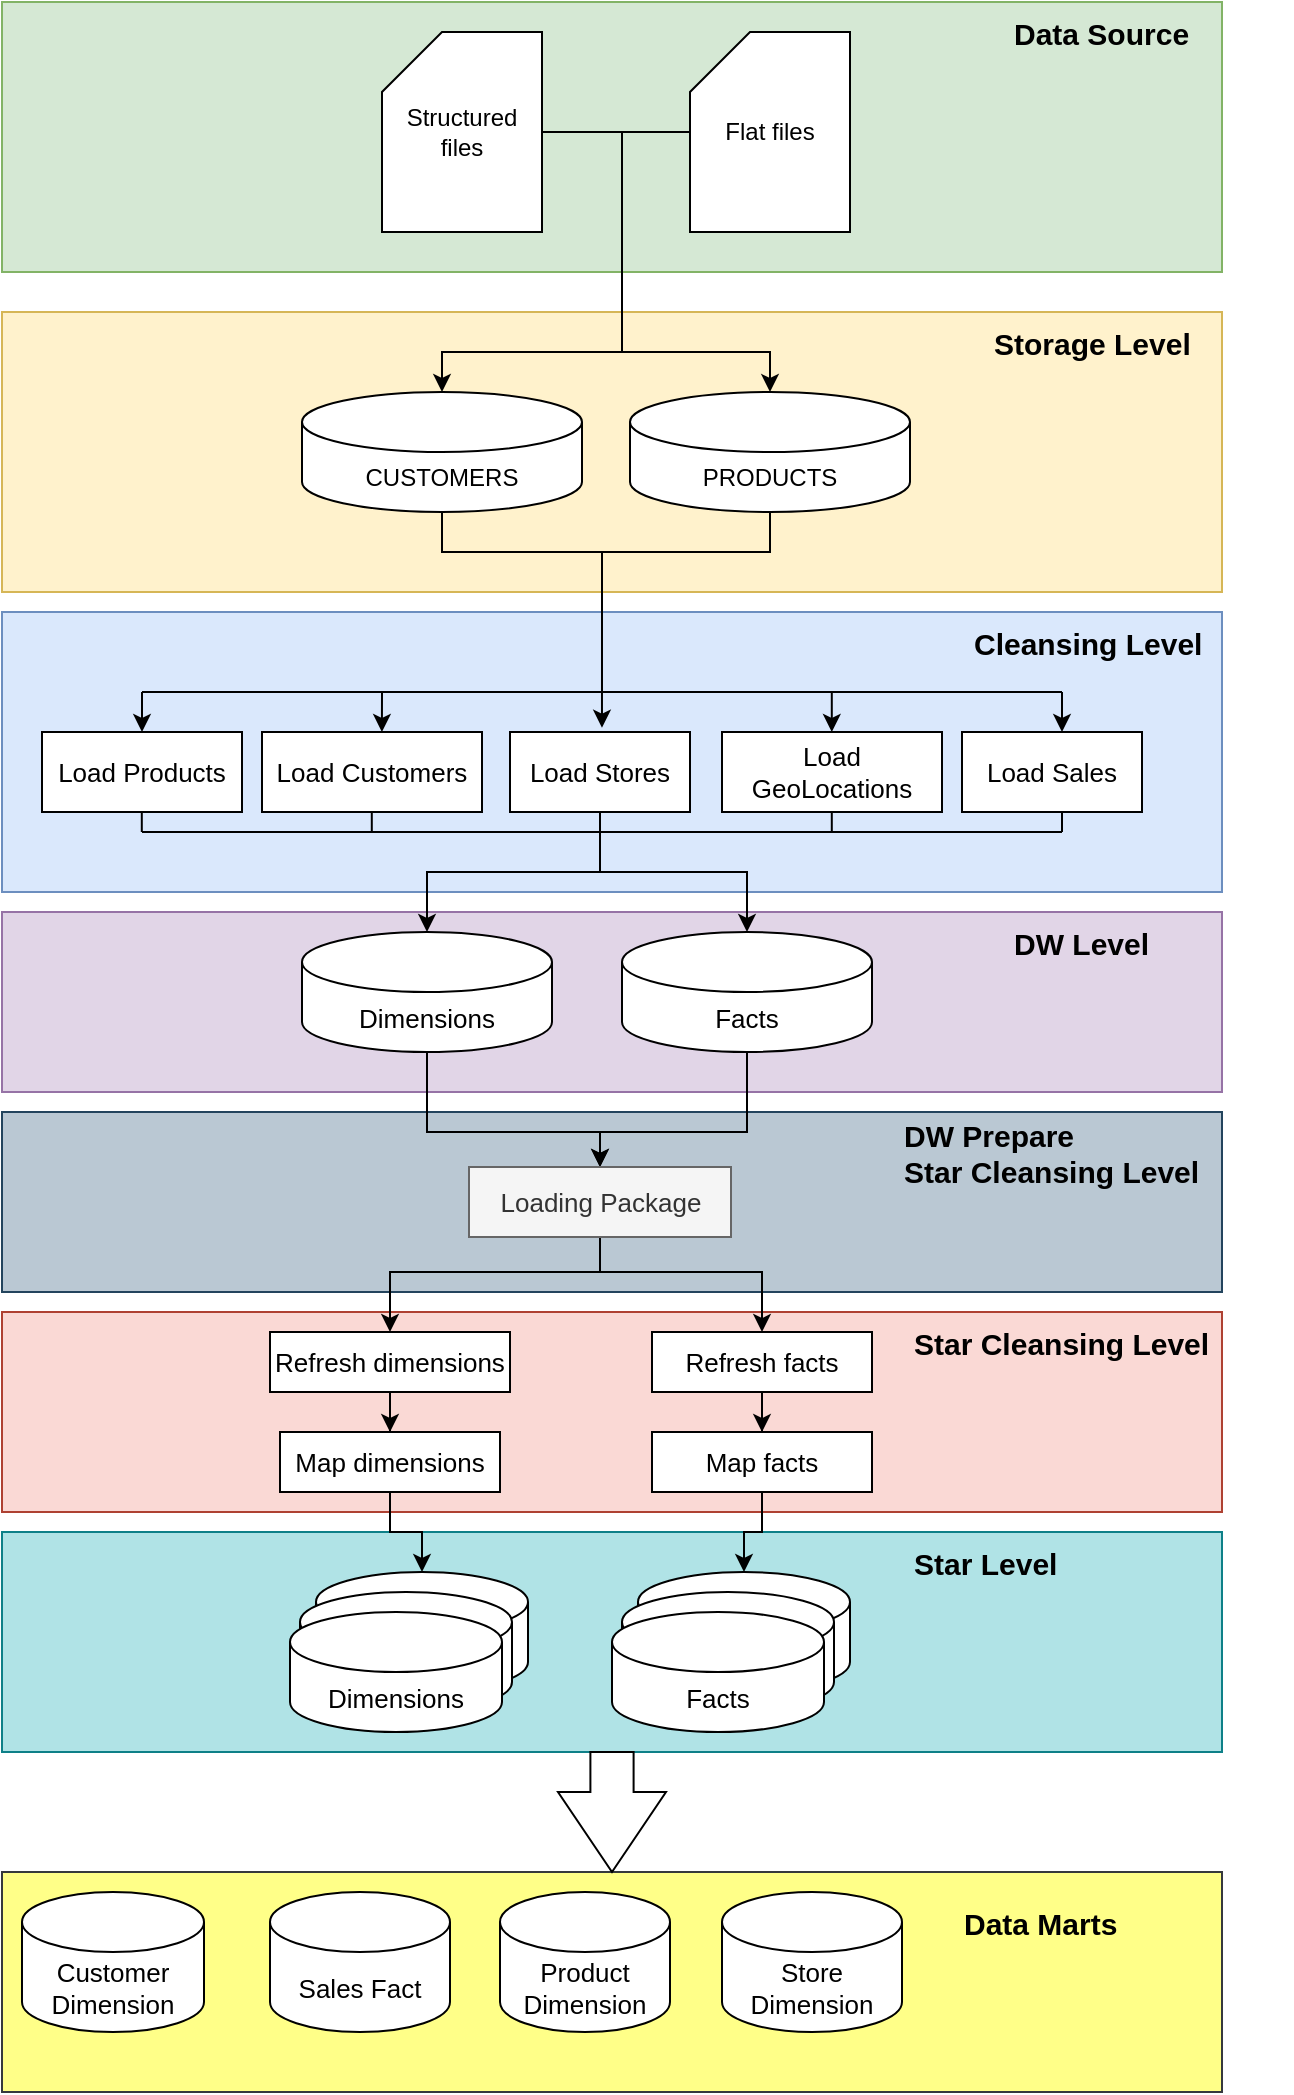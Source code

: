 <mxfile version="20.2.0"><diagram id="8BMMKzh-Wp1TIt_XTwIY" name="Page-1"><mxGraphModel dx="2583" dy="1385" grid="1" gridSize="10" guides="1" tooltips="1" connect="1" arrows="1" fold="1" page="1" pageScale="1" pageWidth="827" pageHeight="1169" math="0" shadow="0"><root><mxCell id="0"/><mxCell id="1" parent="0"/><mxCell id="pcHBBmKzP4YCsoJH6CzK-79" value="" style="rounded=0;whiteSpace=wrap;html=1;fillColor=#ffff88;strokeColor=#36393d;" vertex="1" parent="1"><mxGeometry x="70" y="950" width="610" height="110" as="geometry"/></mxCell><mxCell id="pcHBBmKzP4YCsoJH6CzK-71" value="" style="rounded=0;whiteSpace=wrap;html=1;fillColor=#b0e3e6;strokeColor=#0e8088;" vertex="1" parent="1"><mxGeometry x="70" y="780" width="610" height="110" as="geometry"/></mxCell><mxCell id="pcHBBmKzP4YCsoJH6CzK-65" value="Dimensions" style="shape=cylinder3;whiteSpace=wrap;html=1;boundedLbl=1;backgroundOutline=1;size=15;fontSize=13;" vertex="1" parent="1"><mxGeometry x="227" y="800" width="106" height="60" as="geometry"/></mxCell><mxCell id="pcHBBmKzP4YCsoJH6CzK-64" value="Dimensions" style="shape=cylinder3;whiteSpace=wrap;html=1;boundedLbl=1;backgroundOutline=1;size=15;fontSize=13;" vertex="1" parent="1"><mxGeometry x="219" y="810" width="106" height="60" as="geometry"/></mxCell><mxCell id="pcHBBmKzP4YCsoJH6CzK-62" value="" style="rounded=0;whiteSpace=wrap;html=1;fillColor=#fad9d5;strokeColor=#ae4132;" vertex="1" parent="1"><mxGeometry x="70" y="670" width="610" height="100" as="geometry"/></mxCell><mxCell id="pcHBBmKzP4YCsoJH6CzK-46" value="" style="rounded=0;whiteSpace=wrap;html=1;fillColor=#bac8d3;strokeColor=#23445d;" vertex="1" parent="1"><mxGeometry x="70" y="570" width="610" height="90" as="geometry"/></mxCell><mxCell id="pcHBBmKzP4YCsoJH6CzK-44" value="" style="rounded=0;whiteSpace=wrap;html=1;fillColor=#e1d5e7;strokeColor=#9673a6;" vertex="1" parent="1"><mxGeometry x="70" y="470" width="610" height="90" as="geometry"/></mxCell><mxCell id="pcHBBmKzP4YCsoJH6CzK-33" value="" style="rounded=0;whiteSpace=wrap;html=1;fillColor=#dae8fc;strokeColor=#6c8ebf;" vertex="1" parent="1"><mxGeometry x="70" y="320" width="610" height="140" as="geometry"/></mxCell><mxCell id="pcHBBmKzP4YCsoJH6CzK-8" value="" style="rounded=0;whiteSpace=wrap;html=1;fillColor=#fff2cc;strokeColor=#d6b656;" vertex="1" parent="1"><mxGeometry x="70" y="170" width="610" height="140" as="geometry"/></mxCell><mxCell id="pcHBBmKzP4YCsoJH6CzK-3" value="" style="rounded=0;whiteSpace=wrap;html=1;fillColor=#d5e8d4;strokeColor=#82b366;" vertex="1" parent="1"><mxGeometry x="70" y="15" width="610" height="135" as="geometry"/></mxCell><mxCell id="pcHBBmKzP4YCsoJH6CzK-16" style="edgeStyle=orthogonalEdgeStyle;rounded=0;orthogonalLoop=1;jettySize=auto;html=1;fontSize=13;" edge="1" parent="1" source="pcHBBmKzP4YCsoJH6CzK-1" target="pcHBBmKzP4YCsoJH6CzK-4"><mxGeometry relative="1" as="geometry"><Array as="points"><mxPoint x="380" y="80"/><mxPoint x="380" y="190"/><mxPoint x="290" y="190"/></Array></mxGeometry></mxCell><mxCell id="pcHBBmKzP4YCsoJH6CzK-1" value="Structured files" style="shape=card;whiteSpace=wrap;html=1;" vertex="1" parent="1"><mxGeometry x="260" y="30" width="80" height="100" as="geometry"/></mxCell><mxCell id="pcHBBmKzP4YCsoJH6CzK-17" style="edgeStyle=orthogonalEdgeStyle;rounded=0;orthogonalLoop=1;jettySize=auto;html=1;fontSize=13;" edge="1" parent="1" source="pcHBBmKzP4YCsoJH6CzK-2" target="pcHBBmKzP4YCsoJH6CzK-5"><mxGeometry relative="1" as="geometry"><Array as="points"><mxPoint x="380" y="80"/><mxPoint x="380" y="190"/><mxPoint x="454" y="190"/></Array></mxGeometry></mxCell><mxCell id="pcHBBmKzP4YCsoJH6CzK-2" value="Flat files" style="shape=card;whiteSpace=wrap;html=1;" vertex="1" parent="1"><mxGeometry x="414" y="30" width="80" height="100" as="geometry"/></mxCell><mxCell id="pcHBBmKzP4YCsoJH6CzK-24" style="edgeStyle=orthogonalEdgeStyle;rounded=0;orthogonalLoop=1;jettySize=auto;html=1;fontSize=13;entryX=0.545;entryY=0;entryDx=0;entryDy=0;entryPerimeter=0;" edge="1" parent="1" source="pcHBBmKzP4YCsoJH6CzK-4" target="pcHBBmKzP4YCsoJH6CzK-19"><mxGeometry relative="1" as="geometry"><mxPoint x="370" y="360" as="targetPoint"/><Array as="points"><mxPoint x="290" y="290"/><mxPoint x="370" y="290"/><mxPoint x="370" y="360"/><mxPoint x="260" y="360"/></Array></mxGeometry></mxCell><mxCell id="pcHBBmKzP4YCsoJH6CzK-4" value="CUSTOMERS" style="shape=cylinder3;whiteSpace=wrap;html=1;boundedLbl=1;backgroundOutline=1;size=15;" vertex="1" parent="1"><mxGeometry x="220" y="210" width="140" height="60" as="geometry"/></mxCell><mxCell id="pcHBBmKzP4YCsoJH6CzK-25" style="edgeStyle=orthogonalEdgeStyle;rounded=0;orthogonalLoop=1;jettySize=auto;html=1;fontSize=13;entryX=0.511;entryY=-0.054;entryDx=0;entryDy=0;entryPerimeter=0;" edge="1" parent="1" source="pcHBBmKzP4YCsoJH6CzK-5" target="pcHBBmKzP4YCsoJH6CzK-20"><mxGeometry relative="1" as="geometry"><mxPoint x="370" y="360" as="targetPoint"/><Array as="points"><mxPoint x="454" y="290"/><mxPoint x="370" y="290"/></Array></mxGeometry></mxCell><mxCell id="pcHBBmKzP4YCsoJH6CzK-5" value="PRODUCTS" style="shape=cylinder3;whiteSpace=wrap;html=1;boundedLbl=1;backgroundOutline=1;size=15;" vertex="1" parent="1"><mxGeometry x="384" y="210" width="140" height="60" as="geometry"/></mxCell><mxCell id="pcHBBmKzP4YCsoJH6CzK-11" value="Storage Level" style="text;strokeColor=none;fillColor=none;align=left;verticalAlign=middle;spacingLeft=4;spacingRight=4;overflow=hidden;points=[[0,0.5],[1,0.5]];portConstraint=eastwest;rotatable=0;fontSize=15;fontStyle=1" vertex="1" parent="1"><mxGeometry x="560" y="170" width="140" height="30" as="geometry"/></mxCell><mxCell id="pcHBBmKzP4YCsoJH6CzK-12" value="Data Source" style="text;strokeColor=none;fillColor=none;align=left;verticalAlign=middle;spacingLeft=4;spacingRight=4;overflow=hidden;points=[[0,0.5],[1,0.5]];portConstraint=eastwest;rotatable=0;fontSize=15;fontStyle=1" vertex="1" parent="1"><mxGeometry x="570" y="15" width="140" height="30" as="geometry"/></mxCell><mxCell id="pcHBBmKzP4YCsoJH6CzK-18" value="Load Products" style="rounded=0;whiteSpace=wrap;html=1;fontSize=13;" vertex="1" parent="1"><mxGeometry x="90" y="380" width="100" height="40" as="geometry"/></mxCell><mxCell id="pcHBBmKzP4YCsoJH6CzK-19" value="Load Customers" style="rounded=0;whiteSpace=wrap;html=1;fontSize=13;" vertex="1" parent="1"><mxGeometry x="200" y="380" width="110" height="40" as="geometry"/></mxCell><mxCell id="pcHBBmKzP4YCsoJH6CzK-36" style="edgeStyle=orthogonalEdgeStyle;rounded=0;orthogonalLoop=1;jettySize=auto;html=1;fontSize=13;" edge="1" parent="1" source="pcHBBmKzP4YCsoJH6CzK-20" target="pcHBBmKzP4YCsoJH6CzK-35"><mxGeometry relative="1" as="geometry"/></mxCell><mxCell id="pcHBBmKzP4YCsoJH6CzK-43" style="edgeStyle=orthogonalEdgeStyle;rounded=0;orthogonalLoop=1;jettySize=auto;html=1;fontSize=13;" edge="1" parent="1" source="pcHBBmKzP4YCsoJH6CzK-20" target="pcHBBmKzP4YCsoJH6CzK-42"><mxGeometry relative="1" as="geometry"/></mxCell><mxCell id="pcHBBmKzP4YCsoJH6CzK-20" value="Load Stores" style="rounded=0;whiteSpace=wrap;html=1;fontSize=13;" vertex="1" parent="1"><mxGeometry x="324" y="380" width="90" height="40" as="geometry"/></mxCell><mxCell id="pcHBBmKzP4YCsoJH6CzK-21" value="Load GeoLocations" style="rounded=0;whiteSpace=wrap;html=1;fontSize=13;" vertex="1" parent="1"><mxGeometry x="430" y="380" width="110" height="40" as="geometry"/></mxCell><mxCell id="pcHBBmKzP4YCsoJH6CzK-22" value="Load Sales" style="rounded=0;whiteSpace=wrap;html=1;fontSize=13;" vertex="1" parent="1"><mxGeometry x="550" y="380" width="90" height="40" as="geometry"/></mxCell><mxCell id="pcHBBmKzP4YCsoJH6CzK-27" value="" style="endArrow=classic;html=1;rounded=0;fontSize=13;entryX=0.5;entryY=0;entryDx=0;entryDy=0;" edge="1" parent="1" target="pcHBBmKzP4YCsoJH6CzK-18"><mxGeometry width="50" height="50" relative="1" as="geometry"><mxPoint x="140" y="360" as="sourcePoint"/><mxPoint x="150" y="330" as="targetPoint"/></mxGeometry></mxCell><mxCell id="pcHBBmKzP4YCsoJH6CzK-29" value="" style="endArrow=classic;html=1;rounded=0;fontSize=13;entryX=0.5;entryY=0;entryDx=0;entryDy=0;" edge="1" parent="1"><mxGeometry width="50" height="50" relative="1" as="geometry"><mxPoint x="484.9" y="360" as="sourcePoint"/><mxPoint x="484.9" y="380" as="targetPoint"/></mxGeometry></mxCell><mxCell id="pcHBBmKzP4YCsoJH6CzK-30" value="" style="endArrow=classic;html=1;rounded=0;fontSize=13;entryX=0.5;entryY=0;entryDx=0;entryDy=0;" edge="1" parent="1"><mxGeometry width="50" height="50" relative="1" as="geometry"><mxPoint x="600.0" y="360" as="sourcePoint"/><mxPoint x="600.0" y="380" as="targetPoint"/></mxGeometry></mxCell><mxCell id="pcHBBmKzP4YCsoJH6CzK-31" value="" style="endArrow=none;html=1;rounded=0;fontSize=13;" edge="1" parent="1"><mxGeometry width="50" height="50" relative="1" as="geometry"><mxPoint x="140" y="360" as="sourcePoint"/><mxPoint x="260" y="360" as="targetPoint"/></mxGeometry></mxCell><mxCell id="pcHBBmKzP4YCsoJH6CzK-32" value="" style="endArrow=none;html=1;rounded=0;fontSize=13;" edge="1" parent="1"><mxGeometry width="50" height="50" relative="1" as="geometry"><mxPoint x="370" y="360" as="sourcePoint"/><mxPoint x="600" y="360" as="targetPoint"/></mxGeometry></mxCell><mxCell id="pcHBBmKzP4YCsoJH6CzK-34" value="Cleansing Level" style="text;strokeColor=none;fillColor=none;align=left;verticalAlign=middle;spacingLeft=4;spacingRight=4;overflow=hidden;points=[[0,0.5],[1,0.5]];portConstraint=eastwest;rotatable=0;fontSize=15;fontStyle=1" vertex="1" parent="1"><mxGeometry x="550" y="320" width="140" height="30" as="geometry"/></mxCell><mxCell id="pcHBBmKzP4YCsoJH6CzK-48" style="edgeStyle=orthogonalEdgeStyle;rounded=0;orthogonalLoop=1;jettySize=auto;html=1;fontSize=13;" edge="1" parent="1" source="pcHBBmKzP4YCsoJH6CzK-35" target="pcHBBmKzP4YCsoJH6CzK-47"><mxGeometry relative="1" as="geometry"><Array as="points"><mxPoint x="283" y="580"/><mxPoint x="369" y="580"/></Array></mxGeometry></mxCell><mxCell id="pcHBBmKzP4YCsoJH6CzK-35" value="Dimensions" style="shape=cylinder3;whiteSpace=wrap;html=1;boundedLbl=1;backgroundOutline=1;size=15;fontSize=13;" vertex="1" parent="1"><mxGeometry x="220" y="480" width="125" height="60" as="geometry"/></mxCell><mxCell id="pcHBBmKzP4YCsoJH6CzK-37" value="" style="endArrow=none;html=1;rounded=0;fontSize=13;" edge="1" parent="1"><mxGeometry width="50" height="50" relative="1" as="geometry"><mxPoint x="254.9" y="430" as="sourcePoint"/><mxPoint x="254.9" y="420" as="targetPoint"/></mxGeometry></mxCell><mxCell id="pcHBBmKzP4YCsoJH6CzK-38" value="" style="endArrow=none;html=1;rounded=0;fontSize=13;" edge="1" parent="1"><mxGeometry width="50" height="50" relative="1" as="geometry"><mxPoint x="484.9" y="430" as="sourcePoint"/><mxPoint x="484.9" y="420" as="targetPoint"/></mxGeometry></mxCell><mxCell id="pcHBBmKzP4YCsoJH6CzK-39" value="" style="endArrow=none;html=1;rounded=0;fontSize=13;" edge="1" parent="1"><mxGeometry width="50" height="50" relative="1" as="geometry"><mxPoint x="139.9" y="430" as="sourcePoint"/><mxPoint x="139.9" y="420" as="targetPoint"/></mxGeometry></mxCell><mxCell id="pcHBBmKzP4YCsoJH6CzK-40" value="" style="endArrow=none;html=1;rounded=0;fontSize=13;" edge="1" parent="1"><mxGeometry width="50" height="50" relative="1" as="geometry"><mxPoint x="600" y="430" as="sourcePoint"/><mxPoint x="600" y="420" as="targetPoint"/></mxGeometry></mxCell><mxCell id="pcHBBmKzP4YCsoJH6CzK-41" value="" style="endArrow=none;html=1;rounded=0;fontSize=13;" edge="1" parent="1"><mxGeometry width="50" height="50" relative="1" as="geometry"><mxPoint x="600" y="430" as="sourcePoint"/><mxPoint x="140" y="430" as="targetPoint"/><Array as="points"><mxPoint x="220" y="430"/></Array></mxGeometry></mxCell><mxCell id="pcHBBmKzP4YCsoJH6CzK-49" style="edgeStyle=orthogonalEdgeStyle;rounded=0;orthogonalLoop=1;jettySize=auto;html=1;fontSize=13;" edge="1" parent="1" source="pcHBBmKzP4YCsoJH6CzK-42" target="pcHBBmKzP4YCsoJH6CzK-47"><mxGeometry relative="1" as="geometry"><Array as="points"><mxPoint x="443" y="580"/><mxPoint x="369" y="580"/></Array></mxGeometry></mxCell><mxCell id="pcHBBmKzP4YCsoJH6CzK-42" value="Facts" style="shape=cylinder3;whiteSpace=wrap;html=1;boundedLbl=1;backgroundOutline=1;size=15;fontSize=13;" vertex="1" parent="1"><mxGeometry x="380" y="480" width="125" height="60" as="geometry"/></mxCell><mxCell id="pcHBBmKzP4YCsoJH6CzK-45" value="DW Level" style="text;strokeColor=none;fillColor=none;align=left;verticalAlign=middle;spacingLeft=4;spacingRight=4;overflow=hidden;points=[[0,0.5],[1,0.5]];portConstraint=eastwest;rotatable=0;fontSize=15;fontStyle=1" vertex="1" parent="1"><mxGeometry x="570" y="470" width="140" height="30" as="geometry"/></mxCell><mxCell id="pcHBBmKzP4YCsoJH6CzK-55" style="edgeStyle=orthogonalEdgeStyle;rounded=0;orthogonalLoop=1;jettySize=auto;html=1;fontSize=13;" edge="1" parent="1" source="pcHBBmKzP4YCsoJH6CzK-47" target="pcHBBmKzP4YCsoJH6CzK-51"><mxGeometry relative="1" as="geometry"><Array as="points"><mxPoint x="369" y="650"/><mxPoint x="264" y="650"/></Array></mxGeometry></mxCell><mxCell id="pcHBBmKzP4YCsoJH6CzK-58" style="edgeStyle=orthogonalEdgeStyle;rounded=0;orthogonalLoop=1;jettySize=auto;html=1;fontSize=13;" edge="1" parent="1" source="pcHBBmKzP4YCsoJH6CzK-47" target="pcHBBmKzP4YCsoJH6CzK-52"><mxGeometry relative="1" as="geometry"><Array as="points"><mxPoint x="369" y="650"/><mxPoint x="450" y="650"/></Array></mxGeometry></mxCell><mxCell id="pcHBBmKzP4YCsoJH6CzK-47" value="Loading Package" style="rounded=0;whiteSpace=wrap;html=1;fontSize=13;fillColor=#f5f5f5;fontColor=#333333;strokeColor=#666666;" vertex="1" parent="1"><mxGeometry x="303.5" y="597.5" width="131" height="35" as="geometry"/></mxCell><mxCell id="pcHBBmKzP4YCsoJH6CzK-50" value="DW Prepare&#10;Star Cleansing Level" style="text;strokeColor=none;fillColor=none;align=left;verticalAlign=middle;spacingLeft=4;spacingRight=4;overflow=hidden;points=[[0,0.5],[1,0.5]];portConstraint=eastwest;rotatable=0;fontSize=15;fontStyle=1" vertex="1" parent="1"><mxGeometry x="515" y="570" width="160" height="40" as="geometry"/></mxCell><mxCell id="pcHBBmKzP4YCsoJH6CzK-59" style="edgeStyle=orthogonalEdgeStyle;rounded=0;orthogonalLoop=1;jettySize=auto;html=1;entryX=0.5;entryY=0;entryDx=0;entryDy=0;fontSize=13;" edge="1" parent="1" source="pcHBBmKzP4YCsoJH6CzK-51" target="pcHBBmKzP4YCsoJH6CzK-53"><mxGeometry relative="1" as="geometry"/></mxCell><mxCell id="pcHBBmKzP4YCsoJH6CzK-51" value="Refresh dimensions" style="rounded=0;whiteSpace=wrap;html=1;fontSize=13;" vertex="1" parent="1"><mxGeometry x="204" y="680" width="120" height="30" as="geometry"/></mxCell><mxCell id="pcHBBmKzP4YCsoJH6CzK-61" style="edgeStyle=orthogonalEdgeStyle;rounded=0;orthogonalLoop=1;jettySize=auto;html=1;entryX=0.5;entryY=0;entryDx=0;entryDy=0;fontSize=13;" edge="1" parent="1" source="pcHBBmKzP4YCsoJH6CzK-52" target="pcHBBmKzP4YCsoJH6CzK-54"><mxGeometry relative="1" as="geometry"/></mxCell><mxCell id="pcHBBmKzP4YCsoJH6CzK-52" value="Refresh facts" style="rounded=0;whiteSpace=wrap;html=1;fontSize=13;" vertex="1" parent="1"><mxGeometry x="395" y="680" width="110" height="30" as="geometry"/></mxCell><mxCell id="pcHBBmKzP4YCsoJH6CzK-69" style="edgeStyle=orthogonalEdgeStyle;rounded=0;orthogonalLoop=1;jettySize=auto;html=1;fontSize=13;" edge="1" parent="1" source="pcHBBmKzP4YCsoJH6CzK-53" target="pcHBBmKzP4YCsoJH6CzK-65"><mxGeometry relative="1" as="geometry"/></mxCell><mxCell id="pcHBBmKzP4YCsoJH6CzK-53" value="Map dimensions" style="rounded=0;whiteSpace=wrap;html=1;fontSize=13;" vertex="1" parent="1"><mxGeometry x="209" y="730" width="110" height="30" as="geometry"/></mxCell><mxCell id="pcHBBmKzP4YCsoJH6CzK-70" style="edgeStyle=orthogonalEdgeStyle;rounded=0;orthogonalLoop=1;jettySize=auto;html=1;entryX=0.5;entryY=0;entryDx=0;entryDy=0;entryPerimeter=0;fontSize=13;" edge="1" parent="1" source="pcHBBmKzP4YCsoJH6CzK-54" target="pcHBBmKzP4YCsoJH6CzK-66"><mxGeometry relative="1" as="geometry"/></mxCell><mxCell id="pcHBBmKzP4YCsoJH6CzK-54" value="Map facts" style="rounded=0;whiteSpace=wrap;html=1;fontSize=13;" vertex="1" parent="1"><mxGeometry x="395" y="730" width="110" height="30" as="geometry"/></mxCell><mxCell id="pcHBBmKzP4YCsoJH6CzK-63" value="Dimensions" style="shape=cylinder3;whiteSpace=wrap;html=1;boundedLbl=1;backgroundOutline=1;size=15;fontSize=13;" vertex="1" parent="1"><mxGeometry x="214" y="820" width="106" height="60" as="geometry"/></mxCell><mxCell id="pcHBBmKzP4YCsoJH6CzK-66" value="Dimensions" style="shape=cylinder3;whiteSpace=wrap;html=1;boundedLbl=1;backgroundOutline=1;size=15;fontSize=13;" vertex="1" parent="1"><mxGeometry x="388" y="800" width="106" height="60" as="geometry"/></mxCell><mxCell id="pcHBBmKzP4YCsoJH6CzK-67" value="Dimensions" style="shape=cylinder3;whiteSpace=wrap;html=1;boundedLbl=1;backgroundOutline=1;size=15;fontSize=13;" vertex="1" parent="1"><mxGeometry x="380" y="810" width="106" height="60" as="geometry"/></mxCell><mxCell id="pcHBBmKzP4YCsoJH6CzK-68" value="Facts" style="shape=cylinder3;whiteSpace=wrap;html=1;boundedLbl=1;backgroundOutline=1;size=15;fontSize=13;" vertex="1" parent="1"><mxGeometry x="375" y="820" width="106" height="60" as="geometry"/></mxCell><mxCell id="pcHBBmKzP4YCsoJH6CzK-72" value="Star Cleansing Level" style="text;strokeColor=none;fillColor=none;align=left;verticalAlign=middle;spacingLeft=4;spacingRight=4;overflow=hidden;points=[[0,0.5],[1,0.5]];portConstraint=eastwest;rotatable=0;fontSize=15;fontStyle=1" vertex="1" parent="1"><mxGeometry x="520" y="670" width="170" height="30" as="geometry"/></mxCell><mxCell id="pcHBBmKzP4YCsoJH6CzK-73" value="Star Level" style="text;strokeColor=none;fillColor=none;align=left;verticalAlign=middle;spacingLeft=4;spacingRight=4;overflow=hidden;points=[[0,0.5],[1,0.5]];portConstraint=eastwest;rotatable=0;fontSize=15;fontStyle=1" vertex="1" parent="1"><mxGeometry x="520" y="780" width="170" height="30" as="geometry"/></mxCell><mxCell id="pcHBBmKzP4YCsoJH6CzK-74" value="Customer Dimension" style="shape=cylinder3;whiteSpace=wrap;html=1;boundedLbl=1;backgroundOutline=1;size=15;fontSize=13;" vertex="1" parent="1"><mxGeometry x="80" y="960" width="91" height="70" as="geometry"/></mxCell><mxCell id="pcHBBmKzP4YCsoJH6CzK-75" value="Product Dimension" style="shape=cylinder3;whiteSpace=wrap;html=1;boundedLbl=1;backgroundOutline=1;size=15;fontSize=13;" vertex="1" parent="1"><mxGeometry x="319" y="960" width="85" height="70" as="geometry"/></mxCell><mxCell id="pcHBBmKzP4YCsoJH6CzK-76" value="Store Dimension" style="shape=cylinder3;whiteSpace=wrap;html=1;boundedLbl=1;backgroundOutline=1;size=15;fontSize=13;" vertex="1" parent="1"><mxGeometry x="430" y="960" width="90" height="70" as="geometry"/></mxCell><mxCell id="pcHBBmKzP4YCsoJH6CzK-77" value="Sales Fact" style="shape=cylinder3;whiteSpace=wrap;html=1;boundedLbl=1;backgroundOutline=1;size=15;fontSize=13;" vertex="1" parent="1"><mxGeometry x="204" y="960" width="90" height="70" as="geometry"/></mxCell><mxCell id="pcHBBmKzP4YCsoJH6CzK-80" value="Data Marts" style="text;strokeColor=none;fillColor=none;align=left;verticalAlign=middle;spacingLeft=4;spacingRight=4;overflow=hidden;points=[[0,0.5],[1,0.5]];portConstraint=eastwest;rotatable=0;fontSize=15;fontStyle=1" vertex="1" parent="1"><mxGeometry x="545" y="960" width="170" height="30" as="geometry"/></mxCell><mxCell id="pcHBBmKzP4YCsoJH6CzK-82" value="" style="html=1;shadow=0;dashed=0;align=center;verticalAlign=middle;shape=mxgraph.arrows2.arrow;dy=0.6;dx=40;direction=south;notch=0;fontSize=13;" vertex="1" parent="1"><mxGeometry x="348" y="890" width="54" height="60" as="geometry"/></mxCell></root></mxGraphModel></diagram></mxfile>